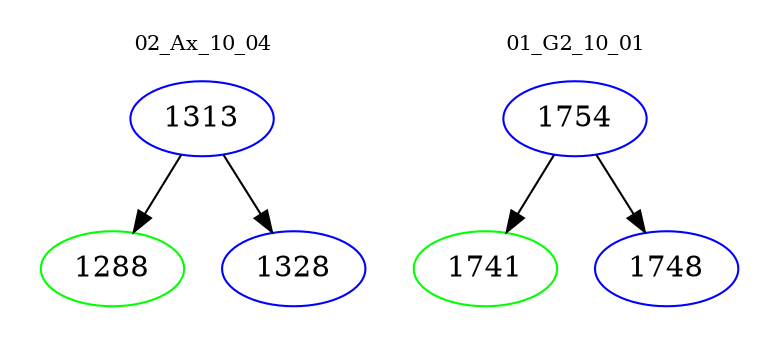 digraph{
subgraph cluster_0 {
color = white
label = "02_Ax_10_04";
fontsize=10;
T0_1313 [label="1313", color="blue"]
T0_1313 -> T0_1288 [color="black"]
T0_1288 [label="1288", color="green"]
T0_1313 -> T0_1328 [color="black"]
T0_1328 [label="1328", color="blue"]
}
subgraph cluster_1 {
color = white
label = "01_G2_10_01";
fontsize=10;
T1_1754 [label="1754", color="blue"]
T1_1754 -> T1_1741 [color="black"]
T1_1741 [label="1741", color="green"]
T1_1754 -> T1_1748 [color="black"]
T1_1748 [label="1748", color="blue"]
}
}
